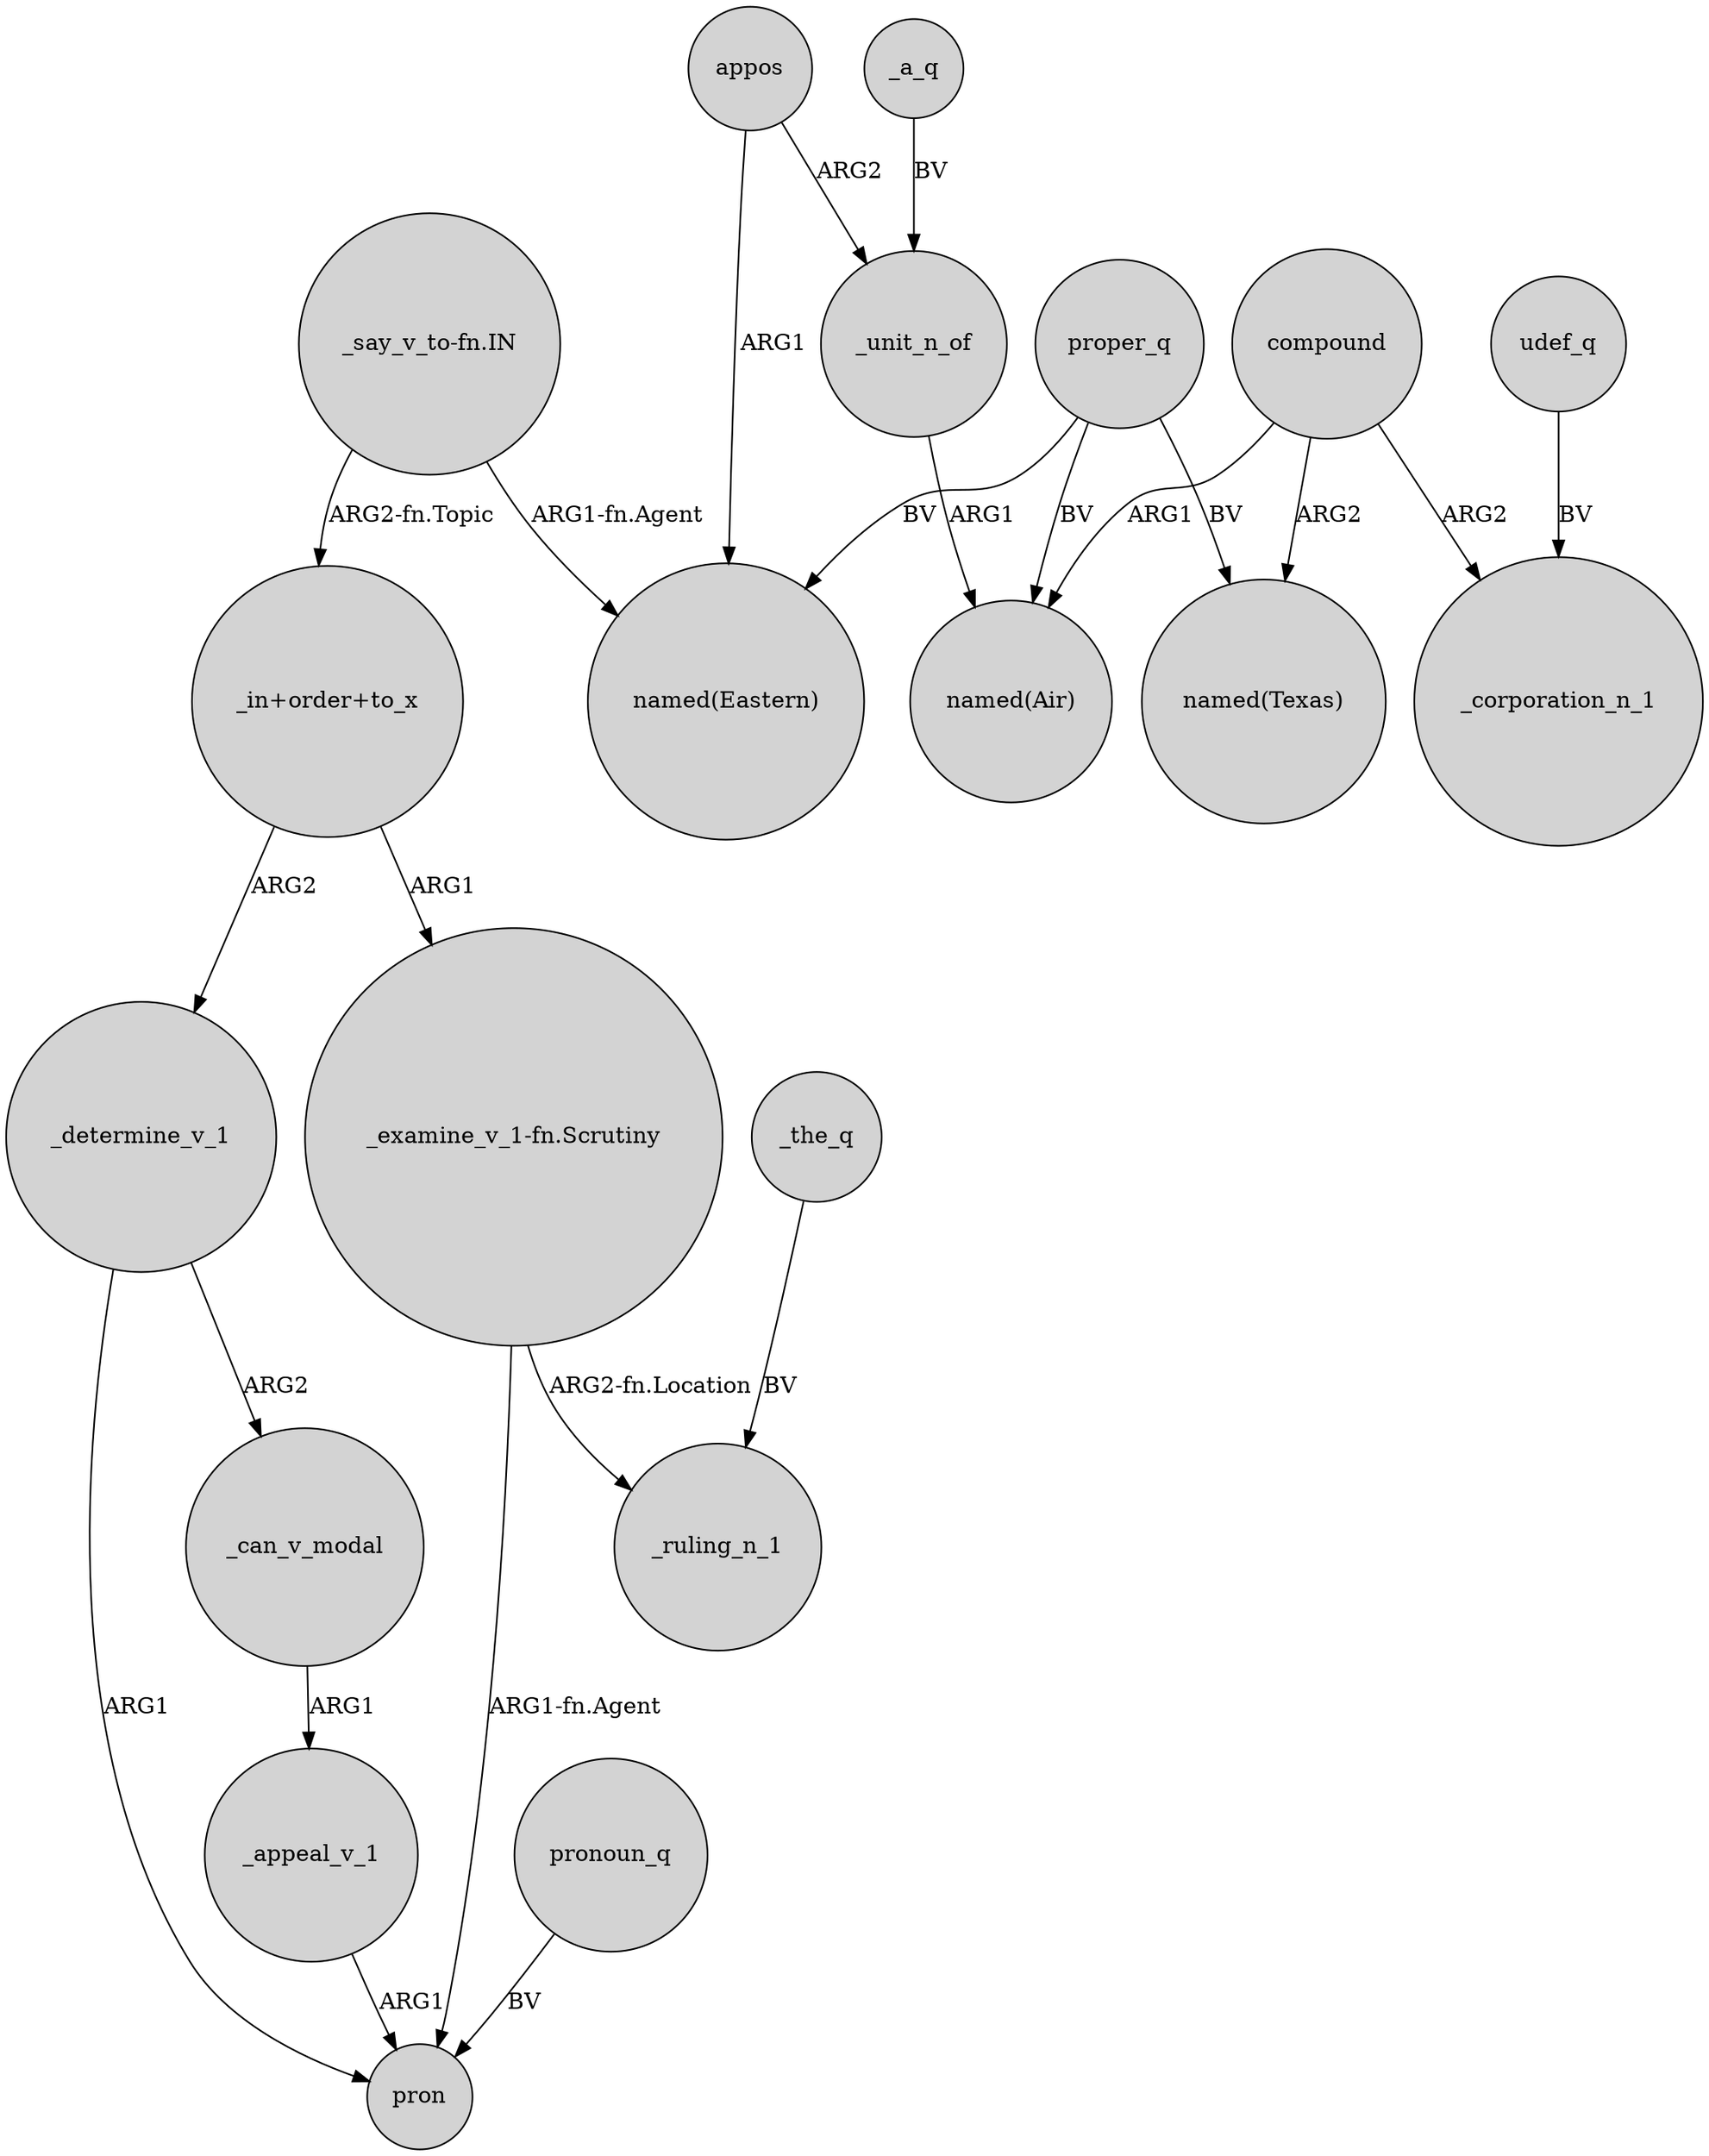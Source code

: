 digraph {
	node [shape=circle style=filled]
	_determine_v_1 -> _can_v_modal [label=ARG2]
	_unit_n_of -> "named(Air)" [label=ARG1]
	proper_q -> "named(Air)" [label=BV]
	appos -> "named(Eastern)" [label=ARG1]
	compound -> _corporation_n_1 [label=ARG2]
	"_in+order+to_x" -> "_examine_v_1-fn.Scrutiny" [label=ARG1]
	_appeal_v_1 -> pron [label=ARG1]
	"_say_v_to-fn.IN" -> "named(Eastern)" [label="ARG1-fn.Agent"]
	"_examine_v_1-fn.Scrutiny" -> pron [label="ARG1-fn.Agent"]
	proper_q -> "named(Eastern)" [label=BV]
	"_say_v_to-fn.IN" -> "_in+order+to_x" [label="ARG2-fn.Topic"]
	pronoun_q -> pron [label=BV]
	udef_q -> _corporation_n_1 [label=BV]
	proper_q -> "named(Texas)" [label=BV]
	_a_q -> _unit_n_of [label=BV]
	compound -> "named(Air)" [label=ARG1]
	"_examine_v_1-fn.Scrutiny" -> _ruling_n_1 [label="ARG2-fn.Location"]
	"_in+order+to_x" -> _determine_v_1 [label=ARG2]
	_determine_v_1 -> pron [label=ARG1]
	compound -> "named(Texas)" [label=ARG2]
	appos -> _unit_n_of [label=ARG2]
	_can_v_modal -> _appeal_v_1 [label=ARG1]
	_the_q -> _ruling_n_1 [label=BV]
}
